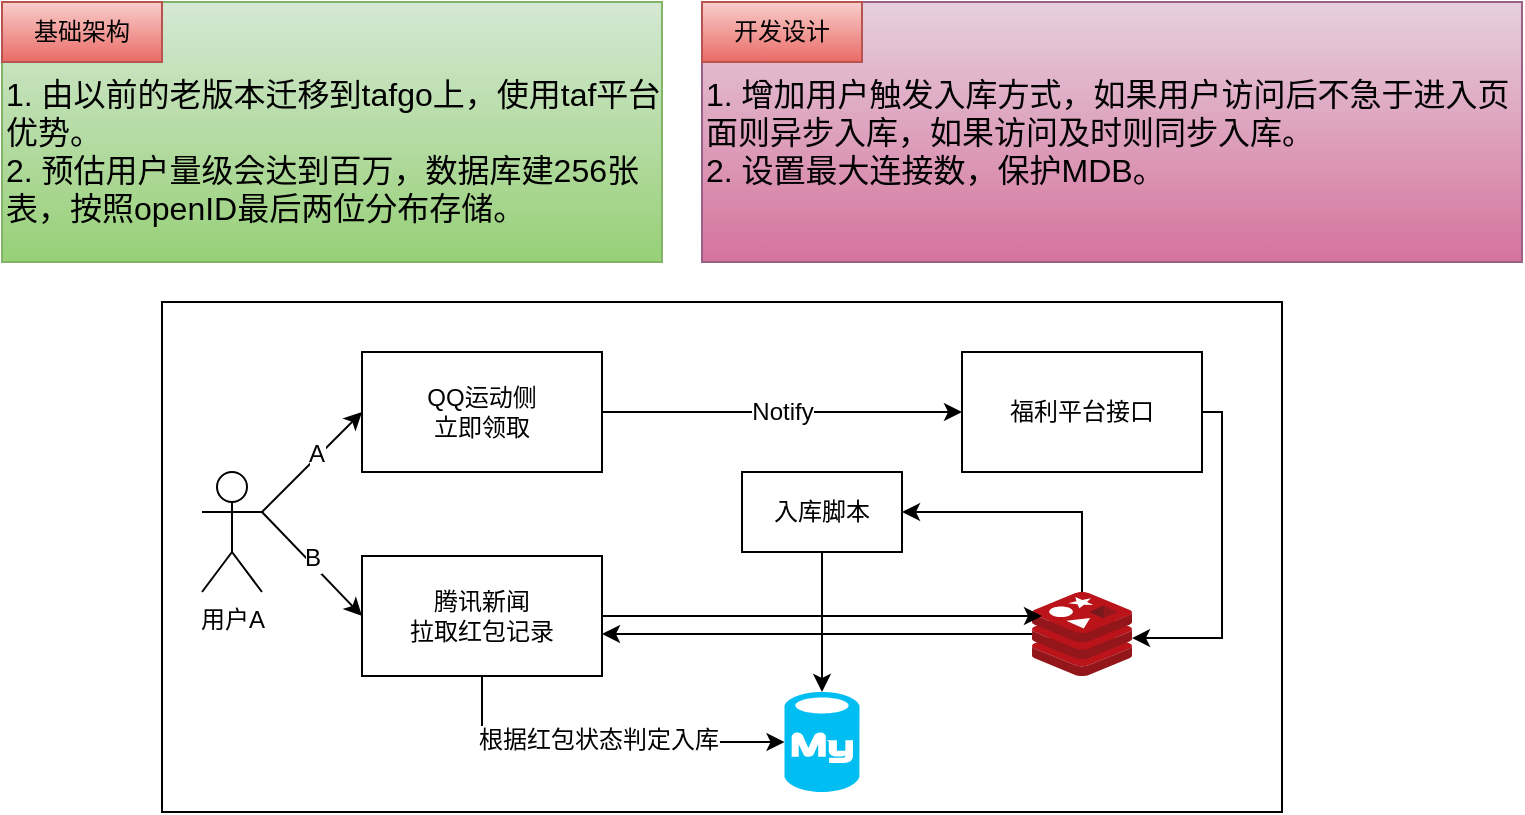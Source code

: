 <mxfile version="12.8.4" type="github">
  <diagram id="xWVgTCBhaELHGTqkrhoQ" name="Page-1">
    <mxGraphModel dx="1294" dy="1060" grid="1" gridSize="10" guides="1" tooltips="1" connect="1" arrows="1" fold="1" page="1" pageScale="1" pageWidth="1600" pageHeight="1200" math="0" shadow="0">
      <root>
        <mxCell id="0" />
        <mxCell id="1" parent="0" />
        <mxCell id="usT0yr-JCUQCWTsuMjA6-3" value="" style="rounded=0;whiteSpace=wrap;html=1;align=left;" vertex="1" parent="1">
          <mxGeometry x="140" y="400" width="560" height="255" as="geometry" />
        </mxCell>
        <mxCell id="usT0yr-JCUQCWTsuMjA6-1" value="&lt;font style=&quot;font-size: 16px&quot;&gt;&lt;br&gt;1. 由以前的老版本迁移到tafgo上，使用taf平台优势。&lt;br&gt;2. 预估用户量级会达到百万，数据库建256张表，按照openID最后两位分布存储。&lt;/font&gt;" style="rounded=0;whiteSpace=wrap;html=1;align=left;gradientColor=#97d077;fillColor=#d5e8d4;strokeColor=#82b366;" vertex="1" parent="1">
          <mxGeometry x="60" y="250" width="330" height="130" as="geometry" />
        </mxCell>
        <mxCell id="usT0yr-JCUQCWTsuMjA6-2" value="&lt;span style=&quot;white-space: normal&quot;&gt;基础架构&lt;/span&gt;" style="rounded=0;whiteSpace=wrap;html=1;gradientColor=#ea6b66;fillColor=#f8cecc;strokeColor=#b85450;" vertex="1" parent="1">
          <mxGeometry x="60" y="250" width="80" height="30" as="geometry" />
        </mxCell>
        <mxCell id="usT0yr-JCUQCWTsuMjA6-5" value="用户A" style="shape=umlActor;verticalLabelPosition=bottom;labelBackgroundColor=#ffffff;verticalAlign=top;html=1;outlineConnect=0;" vertex="1" parent="1">
          <mxGeometry x="160" y="485" width="30" height="60" as="geometry" />
        </mxCell>
        <mxCell id="usT0yr-JCUQCWTsuMjA6-6" value="" style="endArrow=classic;html=1;exitX=1;exitY=0.333;exitDx=0;exitDy=0;exitPerimeter=0;entryX=0;entryY=0.5;entryDx=0;entryDy=0;" edge="1" parent="1" source="usT0yr-JCUQCWTsuMjA6-5" target="usT0yr-JCUQCWTsuMjA6-12">
          <mxGeometry width="50" height="50" relative="1" as="geometry">
            <mxPoint x="200" y="495" as="sourcePoint" />
            <mxPoint x="240" y="455" as="targetPoint" />
          </mxGeometry>
        </mxCell>
        <mxCell id="usT0yr-JCUQCWTsuMjA6-26" value="A" style="text;html=1;align=center;verticalAlign=middle;resizable=0;points=[];labelBackgroundColor=#ffffff;" vertex="1" connectable="0" parent="usT0yr-JCUQCWTsuMjA6-6">
          <mxGeometry x="0.12" y="2" relative="1" as="geometry">
            <mxPoint as="offset" />
          </mxGeometry>
        </mxCell>
        <mxCell id="usT0yr-JCUQCWTsuMjA6-15" value="" style="edgeStyle=orthogonalEdgeStyle;rounded=0;orthogonalLoop=1;jettySize=auto;html=1;" edge="1" parent="1" source="usT0yr-JCUQCWTsuMjA6-12" target="usT0yr-JCUQCWTsuMjA6-14">
          <mxGeometry relative="1" as="geometry" />
        </mxCell>
        <mxCell id="usT0yr-JCUQCWTsuMjA6-16" value="Notify" style="text;html=1;align=center;verticalAlign=middle;resizable=0;points=[];labelBackgroundColor=#ffffff;" vertex="1" connectable="0" parent="usT0yr-JCUQCWTsuMjA6-15">
          <mxGeometry relative="1" as="geometry">
            <mxPoint as="offset" />
          </mxGeometry>
        </mxCell>
        <mxCell id="usT0yr-JCUQCWTsuMjA6-12" value="QQ运动侧&lt;br&gt;立即领取" style="rounded=0;whiteSpace=wrap;html=1;" vertex="1" parent="1">
          <mxGeometry x="240" y="425" width="120" height="60" as="geometry" />
        </mxCell>
        <mxCell id="usT0yr-JCUQCWTsuMjA6-38" style="edgeStyle=orthogonalEdgeStyle;rounded=0;orthogonalLoop=1;jettySize=auto;html=1;entryX=1;entryY=0.548;entryDx=0;entryDy=0;entryPerimeter=0;" edge="1" parent="1" source="usT0yr-JCUQCWTsuMjA6-14" target="usT0yr-JCUQCWTsuMjA6-19">
          <mxGeometry relative="1" as="geometry">
            <Array as="points">
              <mxPoint x="670" y="455" />
              <mxPoint x="670" y="568" />
            </Array>
          </mxGeometry>
        </mxCell>
        <mxCell id="usT0yr-JCUQCWTsuMjA6-14" value="福利平台接口" style="rounded=0;whiteSpace=wrap;html=1;" vertex="1" parent="1">
          <mxGeometry x="540" y="425" width="120" height="60" as="geometry" />
        </mxCell>
        <mxCell id="usT0yr-JCUQCWTsuMjA6-30" style="edgeStyle=orthogonalEdgeStyle;rounded=0;orthogonalLoop=1;jettySize=auto;html=1;entryX=1;entryY=0.65;entryDx=0;entryDy=0;entryPerimeter=0;" edge="1" parent="1" source="usT0yr-JCUQCWTsuMjA6-19" target="usT0yr-JCUQCWTsuMjA6-24">
          <mxGeometry relative="1" as="geometry" />
        </mxCell>
        <mxCell id="usT0yr-JCUQCWTsuMjA6-37" style="edgeStyle=orthogonalEdgeStyle;rounded=0;orthogonalLoop=1;jettySize=auto;html=1;entryX=1;entryY=0.5;entryDx=0;entryDy=0;" edge="1" parent="1" source="usT0yr-JCUQCWTsuMjA6-19" target="usT0yr-JCUQCWTsuMjA6-23">
          <mxGeometry relative="1" as="geometry">
            <Array as="points">
              <mxPoint x="600" y="505" />
            </Array>
          </mxGeometry>
        </mxCell>
        <mxCell id="usT0yr-JCUQCWTsuMjA6-19" value="" style="aspect=fixed;html=1;points=[];align=center;image;fontSize=12;image=img/lib/mscae/Cache_Redis_Product.svg;" vertex="1" parent="1">
          <mxGeometry x="575" y="545" width="50" height="42" as="geometry" />
        </mxCell>
        <mxCell id="usT0yr-JCUQCWTsuMjA6-39" style="edgeStyle=orthogonalEdgeStyle;rounded=0;orthogonalLoop=1;jettySize=auto;html=1;entryX=0.5;entryY=0;entryDx=0;entryDy=0;entryPerimeter=0;" edge="1" parent="1" source="usT0yr-JCUQCWTsuMjA6-23" target="usT0yr-JCUQCWTsuMjA6-32">
          <mxGeometry relative="1" as="geometry" />
        </mxCell>
        <mxCell id="usT0yr-JCUQCWTsuMjA6-23" value="入库脚本" style="rounded=0;whiteSpace=wrap;html=1;" vertex="1" parent="1">
          <mxGeometry x="430" y="485" width="80" height="40" as="geometry" />
        </mxCell>
        <mxCell id="usT0yr-JCUQCWTsuMjA6-29" value="" style="edgeStyle=orthogonalEdgeStyle;rounded=0;orthogonalLoop=1;jettySize=auto;html=1;entryX=0.1;entryY=0.286;entryDx=0;entryDy=0;entryPerimeter=0;" edge="1" parent="1" source="usT0yr-JCUQCWTsuMjA6-24" target="usT0yr-JCUQCWTsuMjA6-19">
          <mxGeometry relative="1" as="geometry">
            <mxPoint x="440" y="557" as="targetPoint" />
          </mxGeometry>
        </mxCell>
        <mxCell id="usT0yr-JCUQCWTsuMjA6-35" style="edgeStyle=orthogonalEdgeStyle;rounded=0;orthogonalLoop=1;jettySize=auto;html=1;entryX=0;entryY=0.5;entryDx=0;entryDy=0;entryPerimeter=0;exitX=0.5;exitY=1;exitDx=0;exitDy=0;" edge="1" parent="1" source="usT0yr-JCUQCWTsuMjA6-24" target="usT0yr-JCUQCWTsuMjA6-32">
          <mxGeometry relative="1" as="geometry" />
        </mxCell>
        <mxCell id="usT0yr-JCUQCWTsuMjA6-36" value="根据红包状态判定入库" style="text;html=1;align=center;verticalAlign=middle;resizable=0;points=[];labelBackgroundColor=#ffffff;" vertex="1" connectable="0" parent="usT0yr-JCUQCWTsuMjA6-35">
          <mxGeometry x="-0.011" y="1" relative="1" as="geometry">
            <mxPoint as="offset" />
          </mxGeometry>
        </mxCell>
        <mxCell id="usT0yr-JCUQCWTsuMjA6-24" value="腾讯新闻&lt;br&gt;拉取红包记录" style="rounded=0;whiteSpace=wrap;html=1;" vertex="1" parent="1">
          <mxGeometry x="240" y="527" width="120" height="60" as="geometry" />
        </mxCell>
        <mxCell id="usT0yr-JCUQCWTsuMjA6-32" value="" style="verticalLabelPosition=bottom;html=1;verticalAlign=top;align=center;strokeColor=none;fillColor=#00BEF2;shape=mxgraph.azure.mysql_database;" vertex="1" parent="1">
          <mxGeometry x="451.25" y="595" width="37.5" height="50" as="geometry" />
        </mxCell>
        <mxCell id="usT0yr-JCUQCWTsuMjA6-40" value="" style="endArrow=classic;html=1;exitX=1;exitY=0.333;exitDx=0;exitDy=0;exitPerimeter=0;entryX=0;entryY=0.5;entryDx=0;entryDy=0;" edge="1" parent="1" source="usT0yr-JCUQCWTsuMjA6-5" target="usT0yr-JCUQCWTsuMjA6-24">
          <mxGeometry width="50" height="50" relative="1" as="geometry">
            <mxPoint x="310" y="325" as="sourcePoint" />
            <mxPoint x="370" y="275" as="targetPoint" />
          </mxGeometry>
        </mxCell>
        <mxCell id="usT0yr-JCUQCWTsuMjA6-41" value="B" style="text;html=1;align=center;verticalAlign=middle;resizable=0;points=[];labelBackgroundColor=#ffffff;" vertex="1" connectable="0" parent="usT0yr-JCUQCWTsuMjA6-40">
          <mxGeometry x="-0.06" y="2" relative="1" as="geometry">
            <mxPoint as="offset" />
          </mxGeometry>
        </mxCell>
        <mxCell id="usT0yr-JCUQCWTsuMjA6-42" value="&lt;font style=&quot;font-size: 16px&quot;&gt;1. 增加用户触发入库方式，如果用户访问后不急于进入页面则异步入库，如果访问及时则同步入库。&lt;br&gt;2. 设置最大连接数，保护MDB。&lt;/font&gt;" style="rounded=0;whiteSpace=wrap;html=1;align=left;gradientColor=#d5739d;fillColor=#e6d0de;strokeColor=#996185;" vertex="1" parent="1">
          <mxGeometry x="410" y="250" width="410" height="130" as="geometry" />
        </mxCell>
        <mxCell id="usT0yr-JCUQCWTsuMjA6-43" value="开发设计" style="rounded=0;whiteSpace=wrap;html=1;gradientColor=#ea6b66;fillColor=#f8cecc;strokeColor=#b85450;" vertex="1" parent="1">
          <mxGeometry x="410" y="250" width="80" height="30" as="geometry" />
        </mxCell>
      </root>
    </mxGraphModel>
  </diagram>
</mxfile>
